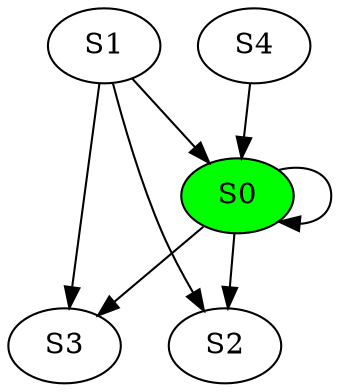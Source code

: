 digraph G {
S0 [style=filled, fillcolor=green];
S4 -> S0;
S0 -> S0;
S0 -> S2;
S0 -> S3;
S1 -> S0;
S1 -> S2;
S1 -> S3;
}
